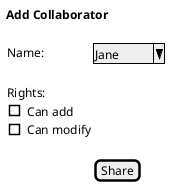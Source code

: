 ' Copyright 2017, 2018 Reahl Software Services (Pty) Ltd. All rights reserved.

@startuml
!include ../../../base.iuml

@startsalt
{

<b>Add Collaborator</b>
.
{
Name: | ^Jane   ^
.
Rights:
[] Can add
[] Can modify
.
.|[Share]
}

}
@endsalt



@enduml

